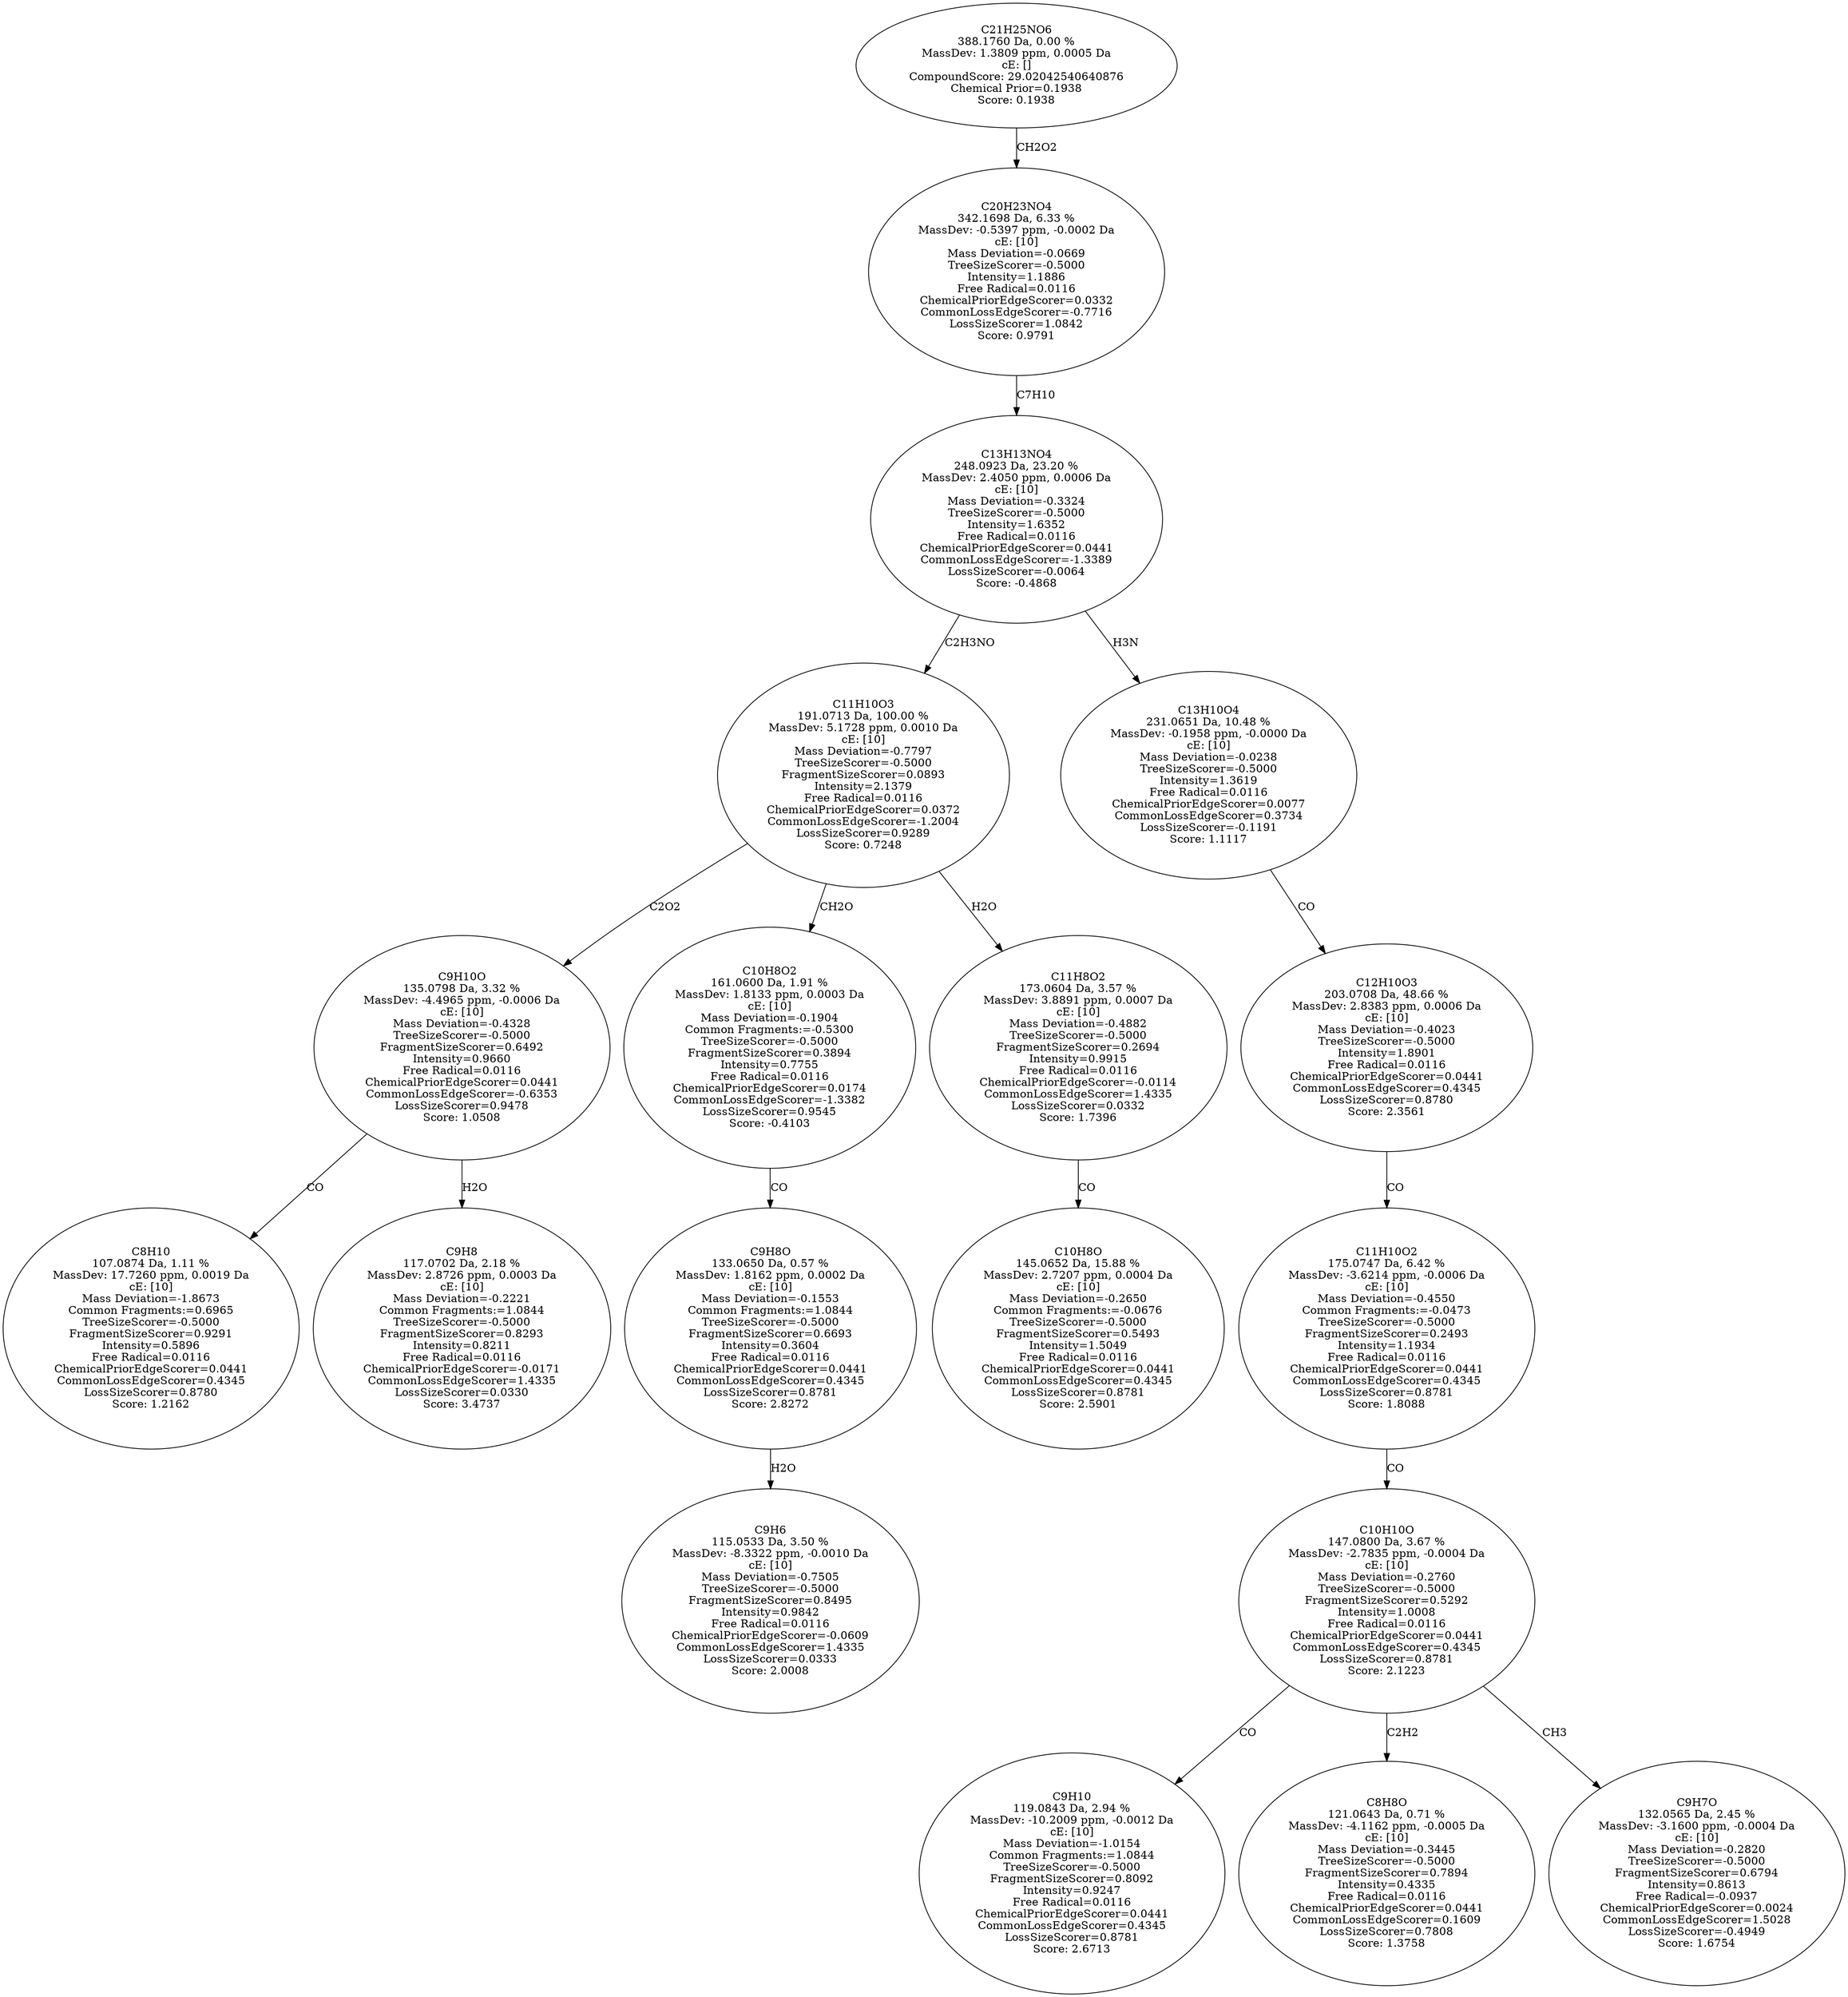 strict digraph {
v1 [label="C8H10\n107.0874 Da, 1.11 %\nMassDev: 17.7260 ppm, 0.0019 Da\ncE: [10]\nMass Deviation=-1.8673\nCommon Fragments:=0.6965\nTreeSizeScorer=-0.5000\nFragmentSizeScorer=0.9291\nIntensity=0.5896\nFree Radical=0.0116\nChemicalPriorEdgeScorer=0.0441\nCommonLossEdgeScorer=0.4345\nLossSizeScorer=0.8780\nScore: 1.2162"];
v2 [label="C9H8\n117.0702 Da, 2.18 %\nMassDev: 2.8726 ppm, 0.0003 Da\ncE: [10]\nMass Deviation=-0.2221\nCommon Fragments:=1.0844\nTreeSizeScorer=-0.5000\nFragmentSizeScorer=0.8293\nIntensity=0.8211\nFree Radical=0.0116\nChemicalPriorEdgeScorer=-0.0171\nCommonLossEdgeScorer=1.4335\nLossSizeScorer=0.0330\nScore: 3.4737"];
v3 [label="C9H10O\n135.0798 Da, 3.32 %\nMassDev: -4.4965 ppm, -0.0006 Da\ncE: [10]\nMass Deviation=-0.4328\nTreeSizeScorer=-0.5000\nFragmentSizeScorer=0.6492\nIntensity=0.9660\nFree Radical=0.0116\nChemicalPriorEdgeScorer=0.0441\nCommonLossEdgeScorer=-0.6353\nLossSizeScorer=0.9478\nScore: 1.0508"];
v4 [label="C9H6\n115.0533 Da, 3.50 %\nMassDev: -8.3322 ppm, -0.0010 Da\ncE: [10]\nMass Deviation=-0.7505\nTreeSizeScorer=-0.5000\nFragmentSizeScorer=0.8495\nIntensity=0.9842\nFree Radical=0.0116\nChemicalPriorEdgeScorer=-0.0609\nCommonLossEdgeScorer=1.4335\nLossSizeScorer=0.0333\nScore: 2.0008"];
v5 [label="C9H8O\n133.0650 Da, 0.57 %\nMassDev: 1.8162 ppm, 0.0002 Da\ncE: [10]\nMass Deviation=-0.1553\nCommon Fragments:=1.0844\nTreeSizeScorer=-0.5000\nFragmentSizeScorer=0.6693\nIntensity=0.3604\nFree Radical=0.0116\nChemicalPriorEdgeScorer=0.0441\nCommonLossEdgeScorer=0.4345\nLossSizeScorer=0.8781\nScore: 2.8272"];
v6 [label="C10H8O2\n161.0600 Da, 1.91 %\nMassDev: 1.8133 ppm, 0.0003 Da\ncE: [10]\nMass Deviation=-0.1904\nCommon Fragments:=-0.5300\nTreeSizeScorer=-0.5000\nFragmentSizeScorer=0.3894\nIntensity=0.7755\nFree Radical=0.0116\nChemicalPriorEdgeScorer=0.0174\nCommonLossEdgeScorer=-1.3382\nLossSizeScorer=0.9545\nScore: -0.4103"];
v7 [label="C10H8O\n145.0652 Da, 15.88 %\nMassDev: 2.7207 ppm, 0.0004 Da\ncE: [10]\nMass Deviation=-0.2650\nCommon Fragments:=-0.0676\nTreeSizeScorer=-0.5000\nFragmentSizeScorer=0.5493\nIntensity=1.5049\nFree Radical=0.0116\nChemicalPriorEdgeScorer=0.0441\nCommonLossEdgeScorer=0.4345\nLossSizeScorer=0.8781\nScore: 2.5901"];
v8 [label="C11H8O2\n173.0604 Da, 3.57 %\nMassDev: 3.8891 ppm, 0.0007 Da\ncE: [10]\nMass Deviation=-0.4882\nTreeSizeScorer=-0.5000\nFragmentSizeScorer=0.2694\nIntensity=0.9915\nFree Radical=0.0116\nChemicalPriorEdgeScorer=-0.0114\nCommonLossEdgeScorer=1.4335\nLossSizeScorer=0.0332\nScore: 1.7396"];
v9 [label="C11H10O3\n191.0713 Da, 100.00 %\nMassDev: 5.1728 ppm, 0.0010 Da\ncE: [10]\nMass Deviation=-0.7797\nTreeSizeScorer=-0.5000\nFragmentSizeScorer=0.0893\nIntensity=2.1379\nFree Radical=0.0116\nChemicalPriorEdgeScorer=0.0372\nCommonLossEdgeScorer=-1.2004\nLossSizeScorer=0.9289\nScore: 0.7248"];
v10 [label="C9H10\n119.0843 Da, 2.94 %\nMassDev: -10.2009 ppm, -0.0012 Da\ncE: [10]\nMass Deviation=-1.0154\nCommon Fragments:=1.0844\nTreeSizeScorer=-0.5000\nFragmentSizeScorer=0.8092\nIntensity=0.9247\nFree Radical=0.0116\nChemicalPriorEdgeScorer=0.0441\nCommonLossEdgeScorer=0.4345\nLossSizeScorer=0.8781\nScore: 2.6713"];
v11 [label="C8H8O\n121.0643 Da, 0.71 %\nMassDev: -4.1162 ppm, -0.0005 Da\ncE: [10]\nMass Deviation=-0.3445\nTreeSizeScorer=-0.5000\nFragmentSizeScorer=0.7894\nIntensity=0.4335\nFree Radical=0.0116\nChemicalPriorEdgeScorer=0.0441\nCommonLossEdgeScorer=0.1609\nLossSizeScorer=0.7808\nScore: 1.3758"];
v12 [label="C9H7O\n132.0565 Da, 2.45 %\nMassDev: -3.1600 ppm, -0.0004 Da\ncE: [10]\nMass Deviation=-0.2820\nTreeSizeScorer=-0.5000\nFragmentSizeScorer=0.6794\nIntensity=0.8613\nFree Radical=-0.0937\nChemicalPriorEdgeScorer=0.0024\nCommonLossEdgeScorer=1.5028\nLossSizeScorer=-0.4949\nScore: 1.6754"];
v13 [label="C10H10O\n147.0800 Da, 3.67 %\nMassDev: -2.7835 ppm, -0.0004 Da\ncE: [10]\nMass Deviation=-0.2760\nTreeSizeScorer=-0.5000\nFragmentSizeScorer=0.5292\nIntensity=1.0008\nFree Radical=0.0116\nChemicalPriorEdgeScorer=0.0441\nCommonLossEdgeScorer=0.4345\nLossSizeScorer=0.8781\nScore: 2.1223"];
v14 [label="C11H10O2\n175.0747 Da, 6.42 %\nMassDev: -3.6214 ppm, -0.0006 Da\ncE: [10]\nMass Deviation=-0.4550\nCommon Fragments:=-0.0473\nTreeSizeScorer=-0.5000\nFragmentSizeScorer=0.2493\nIntensity=1.1934\nFree Radical=0.0116\nChemicalPriorEdgeScorer=0.0441\nCommonLossEdgeScorer=0.4345\nLossSizeScorer=0.8781\nScore: 1.8088"];
v15 [label="C12H10O3\n203.0708 Da, 48.66 %\nMassDev: 2.8383 ppm, 0.0006 Da\ncE: [10]\nMass Deviation=-0.4023\nTreeSizeScorer=-0.5000\nIntensity=1.8901\nFree Radical=0.0116\nChemicalPriorEdgeScorer=0.0441\nCommonLossEdgeScorer=0.4345\nLossSizeScorer=0.8780\nScore: 2.3561"];
v16 [label="C13H10O4\n231.0651 Da, 10.48 %\nMassDev: -0.1958 ppm, -0.0000 Da\ncE: [10]\nMass Deviation=-0.0238\nTreeSizeScorer=-0.5000\nIntensity=1.3619\nFree Radical=0.0116\nChemicalPriorEdgeScorer=0.0077\nCommonLossEdgeScorer=0.3734\nLossSizeScorer=-0.1191\nScore: 1.1117"];
v17 [label="C13H13NO4\n248.0923 Da, 23.20 %\nMassDev: 2.4050 ppm, 0.0006 Da\ncE: [10]\nMass Deviation=-0.3324\nTreeSizeScorer=-0.5000\nIntensity=1.6352\nFree Radical=0.0116\nChemicalPriorEdgeScorer=0.0441\nCommonLossEdgeScorer=-1.3389\nLossSizeScorer=-0.0064\nScore: -0.4868"];
v18 [label="C20H23NO4\n342.1698 Da, 6.33 %\nMassDev: -0.5397 ppm, -0.0002 Da\ncE: [10]\nMass Deviation=-0.0669\nTreeSizeScorer=-0.5000\nIntensity=1.1886\nFree Radical=0.0116\nChemicalPriorEdgeScorer=0.0332\nCommonLossEdgeScorer=-0.7716\nLossSizeScorer=1.0842\nScore: 0.9791"];
v19 [label="C21H25NO6\n388.1760 Da, 0.00 %\nMassDev: 1.3809 ppm, 0.0005 Da\ncE: []\nCompoundScore: 29.02042540640876\nChemical Prior=0.1938\nScore: 0.1938"];
v3 -> v1 [label="CO"];
v3 -> v2 [label="H2O"];
v9 -> v3 [label="C2O2"];
v5 -> v4 [label="H2O"];
v6 -> v5 [label="CO"];
v9 -> v6 [label="CH2O"];
v8 -> v7 [label="CO"];
v9 -> v8 [label="H2O"];
v17 -> v9 [label="C2H3NO"];
v13 -> v10 [label="CO"];
v13 -> v11 [label="C2H2"];
v13 -> v12 [label="CH3"];
v14 -> v13 [label="CO"];
v15 -> v14 [label="CO"];
v16 -> v15 [label="CO"];
v17 -> v16 [label="H3N"];
v18 -> v17 [label="C7H10"];
v19 -> v18 [label="CH2O2"];
}